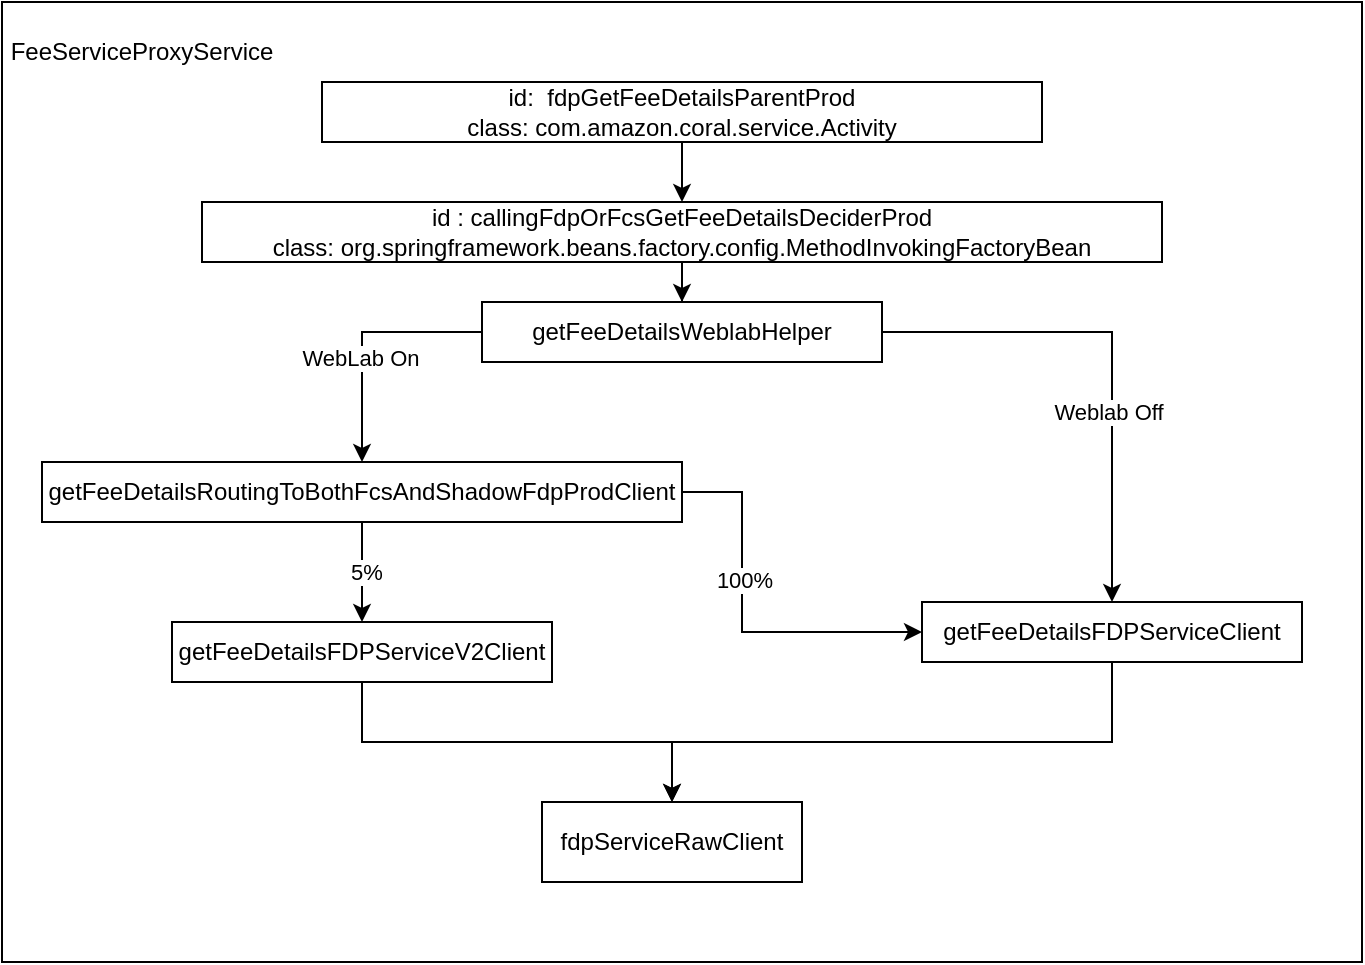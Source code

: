 <mxfile version="15.5.2" type="github">
  <diagram id="C5RBs43oDa-KdzZeNtuy" name="Page-1">
    <mxGraphModel dx="1341" dy="739" grid="1" gridSize="10" guides="1" tooltips="1" connect="1" arrows="1" fold="1" page="1" pageScale="1" pageWidth="827" pageHeight="1169" math="0" shadow="0">
      <root>
        <mxCell id="WIyWlLk6GJQsqaUBKTNV-0" />
        <mxCell id="WIyWlLk6GJQsqaUBKTNV-1" parent="WIyWlLk6GJQsqaUBKTNV-0" />
        <mxCell id="fKOOHy5h0nJEQBp-Pf1Z-2" value="" style="rounded=0;whiteSpace=wrap;html=1;" vertex="1" parent="WIyWlLk6GJQsqaUBKTNV-1">
          <mxGeometry x="50" y="170" width="680" height="480" as="geometry" />
        </mxCell>
        <mxCell id="fKOOHy5h0nJEQBp-Pf1Z-3" value="FeeServiceProxyService" style="text;html=1;strokeColor=none;fillColor=none;align=center;verticalAlign=middle;whiteSpace=wrap;rounded=0;" vertex="1" parent="WIyWlLk6GJQsqaUBKTNV-1">
          <mxGeometry x="90" y="180" width="60" height="30" as="geometry" />
        </mxCell>
        <mxCell id="fKOOHy5h0nJEQBp-Pf1Z-7" value="" style="edgeStyle=orthogonalEdgeStyle;rounded=0;orthogonalLoop=1;jettySize=auto;html=1;" edge="1" parent="WIyWlLk6GJQsqaUBKTNV-1" source="fKOOHy5h0nJEQBp-Pf1Z-5" target="fKOOHy5h0nJEQBp-Pf1Z-6">
          <mxGeometry relative="1" as="geometry" />
        </mxCell>
        <mxCell id="fKOOHy5h0nJEQBp-Pf1Z-5" value="&lt;div&gt;&lt;span&gt;&lt;span class=&quot;s&quot;&gt;id: &lt;span style=&quot;white-space: pre&quot;&gt;	&lt;/span&gt;fdpGetFeeDetailsParentProd&lt;/span&gt;&lt;/span&gt;&lt;/div&gt;&lt;div&gt;&lt;span&gt;&lt;span class=&quot;s&quot;&gt;class:&lt;/span&gt;&lt;/span&gt;&lt;span&gt;&lt;span class=&quot;s&quot;&gt;&lt;span&gt;&lt;span class=&quot;s&quot;&gt;&lt;span style=&quot;white-space: pre&quot;&gt;	&lt;/span&gt;com.amazon.coral.service.Activity&lt;/span&gt;&lt;/span&gt;&lt;/span&gt;&lt;/span&gt;&lt;/div&gt;" style="rounded=0;whiteSpace=wrap;html=1;" vertex="1" parent="WIyWlLk6GJQsqaUBKTNV-1">
          <mxGeometry x="210" y="210" width="360" height="30" as="geometry" />
        </mxCell>
        <mxCell id="fKOOHy5h0nJEQBp-Pf1Z-15" style="edgeStyle=orthogonalEdgeStyle;rounded=0;orthogonalLoop=1;jettySize=auto;html=1;exitX=0.5;exitY=1;exitDx=0;exitDy=0;" edge="1" parent="WIyWlLk6GJQsqaUBKTNV-1" source="fKOOHy5h0nJEQBp-Pf1Z-6" target="fKOOHy5h0nJEQBp-Pf1Z-10">
          <mxGeometry relative="1" as="geometry" />
        </mxCell>
        <mxCell id="fKOOHy5h0nJEQBp-Pf1Z-6" value="&lt;div&gt;&lt;span&gt;&lt;span class=&quot;s&quot;&gt;id :&lt;span style=&quot;white-space: pre&quot;&gt;	&lt;/span&gt;callingFdpOrFcsGetFeeDetailsDeciderProd&lt;/span&gt;&lt;/span&gt;&lt;/div&gt;&lt;div&gt;&lt;span&gt;&lt;span class=&quot;s&quot;&gt;class:&lt;/span&gt;&lt;/span&gt;&lt;span&gt;&lt;span class=&quot;s&quot;&gt;&lt;span&gt;&lt;span class=&quot;s&quot;&gt;&lt;span style=&quot;white-space: pre&quot;&gt;	&lt;/span&gt;org.springframework.beans.factory.config.MethodInvokingFactoryBean&lt;/span&gt;&lt;/span&gt;&lt;/span&gt;&lt;/span&gt;&lt;/div&gt;" style="rounded=0;whiteSpace=wrap;html=1;" vertex="1" parent="WIyWlLk6GJQsqaUBKTNV-1">
          <mxGeometry x="150" y="270" width="480" height="30" as="geometry" />
        </mxCell>
        <mxCell id="fKOOHy5h0nJEQBp-Pf1Z-21" style="edgeStyle=orthogonalEdgeStyle;rounded=0;orthogonalLoop=1;jettySize=auto;html=1;exitX=0.5;exitY=1;exitDx=0;exitDy=0;entryX=0.5;entryY=0;entryDx=0;entryDy=0;" edge="1" parent="WIyWlLk6GJQsqaUBKTNV-1" source="fKOOHy5h0nJEQBp-Pf1Z-8" target="fKOOHy5h0nJEQBp-Pf1Z-20">
          <mxGeometry relative="1" as="geometry" />
        </mxCell>
        <mxCell id="fKOOHy5h0nJEQBp-Pf1Z-23" value="5%" style="edgeLabel;html=1;align=center;verticalAlign=middle;resizable=0;points=[];" vertex="1" connectable="0" parent="fKOOHy5h0nJEQBp-Pf1Z-21">
          <mxGeometry y="2" relative="1" as="geometry">
            <mxPoint as="offset" />
          </mxGeometry>
        </mxCell>
        <mxCell id="fKOOHy5h0nJEQBp-Pf1Z-22" style="edgeStyle=orthogonalEdgeStyle;rounded=0;orthogonalLoop=1;jettySize=auto;html=1;exitX=1;exitY=0.5;exitDx=0;exitDy=0;entryX=0;entryY=0.5;entryDx=0;entryDy=0;" edge="1" parent="WIyWlLk6GJQsqaUBKTNV-1" source="fKOOHy5h0nJEQBp-Pf1Z-8" target="fKOOHy5h0nJEQBp-Pf1Z-9">
          <mxGeometry relative="1" as="geometry">
            <Array as="points">
              <mxPoint x="420" y="415" />
              <mxPoint x="420" y="485" />
            </Array>
          </mxGeometry>
        </mxCell>
        <mxCell id="fKOOHy5h0nJEQBp-Pf1Z-32" value="100%" style="edgeLabel;html=1;align=center;verticalAlign=middle;resizable=0;points=[];" vertex="1" connectable="0" parent="fKOOHy5h0nJEQBp-Pf1Z-22">
          <mxGeometry x="-0.221" y="1" relative="1" as="geometry">
            <mxPoint as="offset" />
          </mxGeometry>
        </mxCell>
        <mxCell id="fKOOHy5h0nJEQBp-Pf1Z-8" value="&lt;div&gt;&lt;span&gt;&lt;span class=&quot;s&quot;&gt;getFeeDetailsRoutingToBothFcsAndShadowFdpProdClient&lt;/span&gt;&lt;/span&gt;&lt;/div&gt;" style="rounded=0;whiteSpace=wrap;html=1;" vertex="1" parent="WIyWlLk6GJQsqaUBKTNV-1">
          <mxGeometry x="70" y="400" width="320" height="30" as="geometry" />
        </mxCell>
        <mxCell id="fKOOHy5h0nJEQBp-Pf1Z-27" style="edgeStyle=orthogonalEdgeStyle;rounded=0;orthogonalLoop=1;jettySize=auto;html=1;entryX=0.5;entryY=0;entryDx=0;entryDy=0;" edge="1" parent="WIyWlLk6GJQsqaUBKTNV-1" source="fKOOHy5h0nJEQBp-Pf1Z-9" target="fKOOHy5h0nJEQBp-Pf1Z-24">
          <mxGeometry relative="1" as="geometry">
            <Array as="points">
              <mxPoint x="605" y="540" />
              <mxPoint x="385" y="540" />
            </Array>
          </mxGeometry>
        </mxCell>
        <mxCell id="fKOOHy5h0nJEQBp-Pf1Z-9" value="&lt;div&gt;&lt;span&gt;&lt;span class=&quot;s&quot;&gt;getFeeDetailsFDPServiceClient&lt;/span&gt;&lt;/span&gt;&lt;br&gt;&lt;/div&gt;" style="rounded=0;whiteSpace=wrap;html=1;" vertex="1" parent="WIyWlLk6GJQsqaUBKTNV-1">
          <mxGeometry x="510" y="470" width="190" height="30" as="geometry" />
        </mxCell>
        <mxCell id="fKOOHy5h0nJEQBp-Pf1Z-16" value="" style="edgeStyle=orthogonalEdgeStyle;rounded=0;orthogonalLoop=1;jettySize=auto;html=1;" edge="1" parent="WIyWlLk6GJQsqaUBKTNV-1" source="fKOOHy5h0nJEQBp-Pf1Z-10" target="fKOOHy5h0nJEQBp-Pf1Z-8">
          <mxGeometry relative="1" as="geometry">
            <Array as="points">
              <mxPoint x="230" y="335" />
            </Array>
          </mxGeometry>
        </mxCell>
        <mxCell id="fKOOHy5h0nJEQBp-Pf1Z-18" value="WebLab On" style="edgeLabel;html=1;align=center;verticalAlign=middle;resizable=0;points=[];" vertex="1" connectable="0" parent="fKOOHy5h0nJEQBp-Pf1Z-16">
          <mxGeometry x="0.171" y="-1" relative="1" as="geometry">
            <mxPoint as="offset" />
          </mxGeometry>
        </mxCell>
        <mxCell id="fKOOHy5h0nJEQBp-Pf1Z-17" style="edgeStyle=orthogonalEdgeStyle;rounded=0;orthogonalLoop=1;jettySize=auto;html=1;" edge="1" parent="WIyWlLk6GJQsqaUBKTNV-1" source="fKOOHy5h0nJEQBp-Pf1Z-10" target="fKOOHy5h0nJEQBp-Pf1Z-9">
          <mxGeometry relative="1" as="geometry" />
        </mxCell>
        <mxCell id="fKOOHy5h0nJEQBp-Pf1Z-19" value="Weblab Off" style="edgeLabel;html=1;align=center;verticalAlign=middle;resizable=0;points=[];" vertex="1" connectable="0" parent="fKOOHy5h0nJEQBp-Pf1Z-17">
          <mxGeometry x="0.235" y="-2" relative="1" as="geometry">
            <mxPoint as="offset" />
          </mxGeometry>
        </mxCell>
        <mxCell id="fKOOHy5h0nJEQBp-Pf1Z-10" value="&lt;span&gt;&lt;span class=&quot;s&quot;&gt;getFeeDetailsWeblabHelper&lt;/span&gt;&lt;/span&gt;" style="rounded=0;whiteSpace=wrap;html=1;" vertex="1" parent="WIyWlLk6GJQsqaUBKTNV-1">
          <mxGeometry x="290" y="320" width="200" height="30" as="geometry" />
        </mxCell>
        <mxCell id="fKOOHy5h0nJEQBp-Pf1Z-31" style="edgeStyle=orthogonalEdgeStyle;rounded=0;orthogonalLoop=1;jettySize=auto;html=1;" edge="1" parent="WIyWlLk6GJQsqaUBKTNV-1" source="fKOOHy5h0nJEQBp-Pf1Z-20" target="fKOOHy5h0nJEQBp-Pf1Z-24">
          <mxGeometry relative="1" as="geometry" />
        </mxCell>
        <mxCell id="fKOOHy5h0nJEQBp-Pf1Z-20" value="&lt;div&gt;&lt;span&gt;&lt;span class=&quot;s&quot;&gt;getFeeDetailsFDPServiceV2Client&lt;/span&gt;&lt;/span&gt;&lt;br&gt;&lt;/div&gt;" style="rounded=0;whiteSpace=wrap;html=1;" vertex="1" parent="WIyWlLk6GJQsqaUBKTNV-1">
          <mxGeometry x="135" y="480" width="190" height="30" as="geometry" />
        </mxCell>
        <mxCell id="fKOOHy5h0nJEQBp-Pf1Z-24" value="&lt;span&gt;&lt;span class=&quot;s&quot;&gt;fdpServiceRawClient&lt;/span&gt;&lt;/span&gt;" style="rounded=0;whiteSpace=wrap;html=1;" vertex="1" parent="WIyWlLk6GJQsqaUBKTNV-1">
          <mxGeometry x="320" y="570" width="130" height="40" as="geometry" />
        </mxCell>
      </root>
    </mxGraphModel>
  </diagram>
</mxfile>
